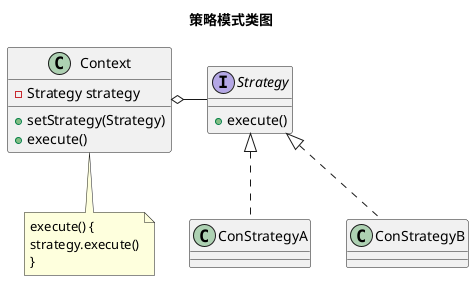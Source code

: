 @startuml
title 策略模式类图

class Context {
    - Strategy strategy
    + setStrategy(Strategy)
    + execute()
}
interface Strategy {
    + execute()
}
class ConStrategyA
class ConStrategyB

Context o- Strategy
Strategy <|.. ConStrategyA
Strategy <|.. ConStrategyB

note "execute() {\nstrategy.execute()\n}" as N1
N1 .up. Context
@enduml